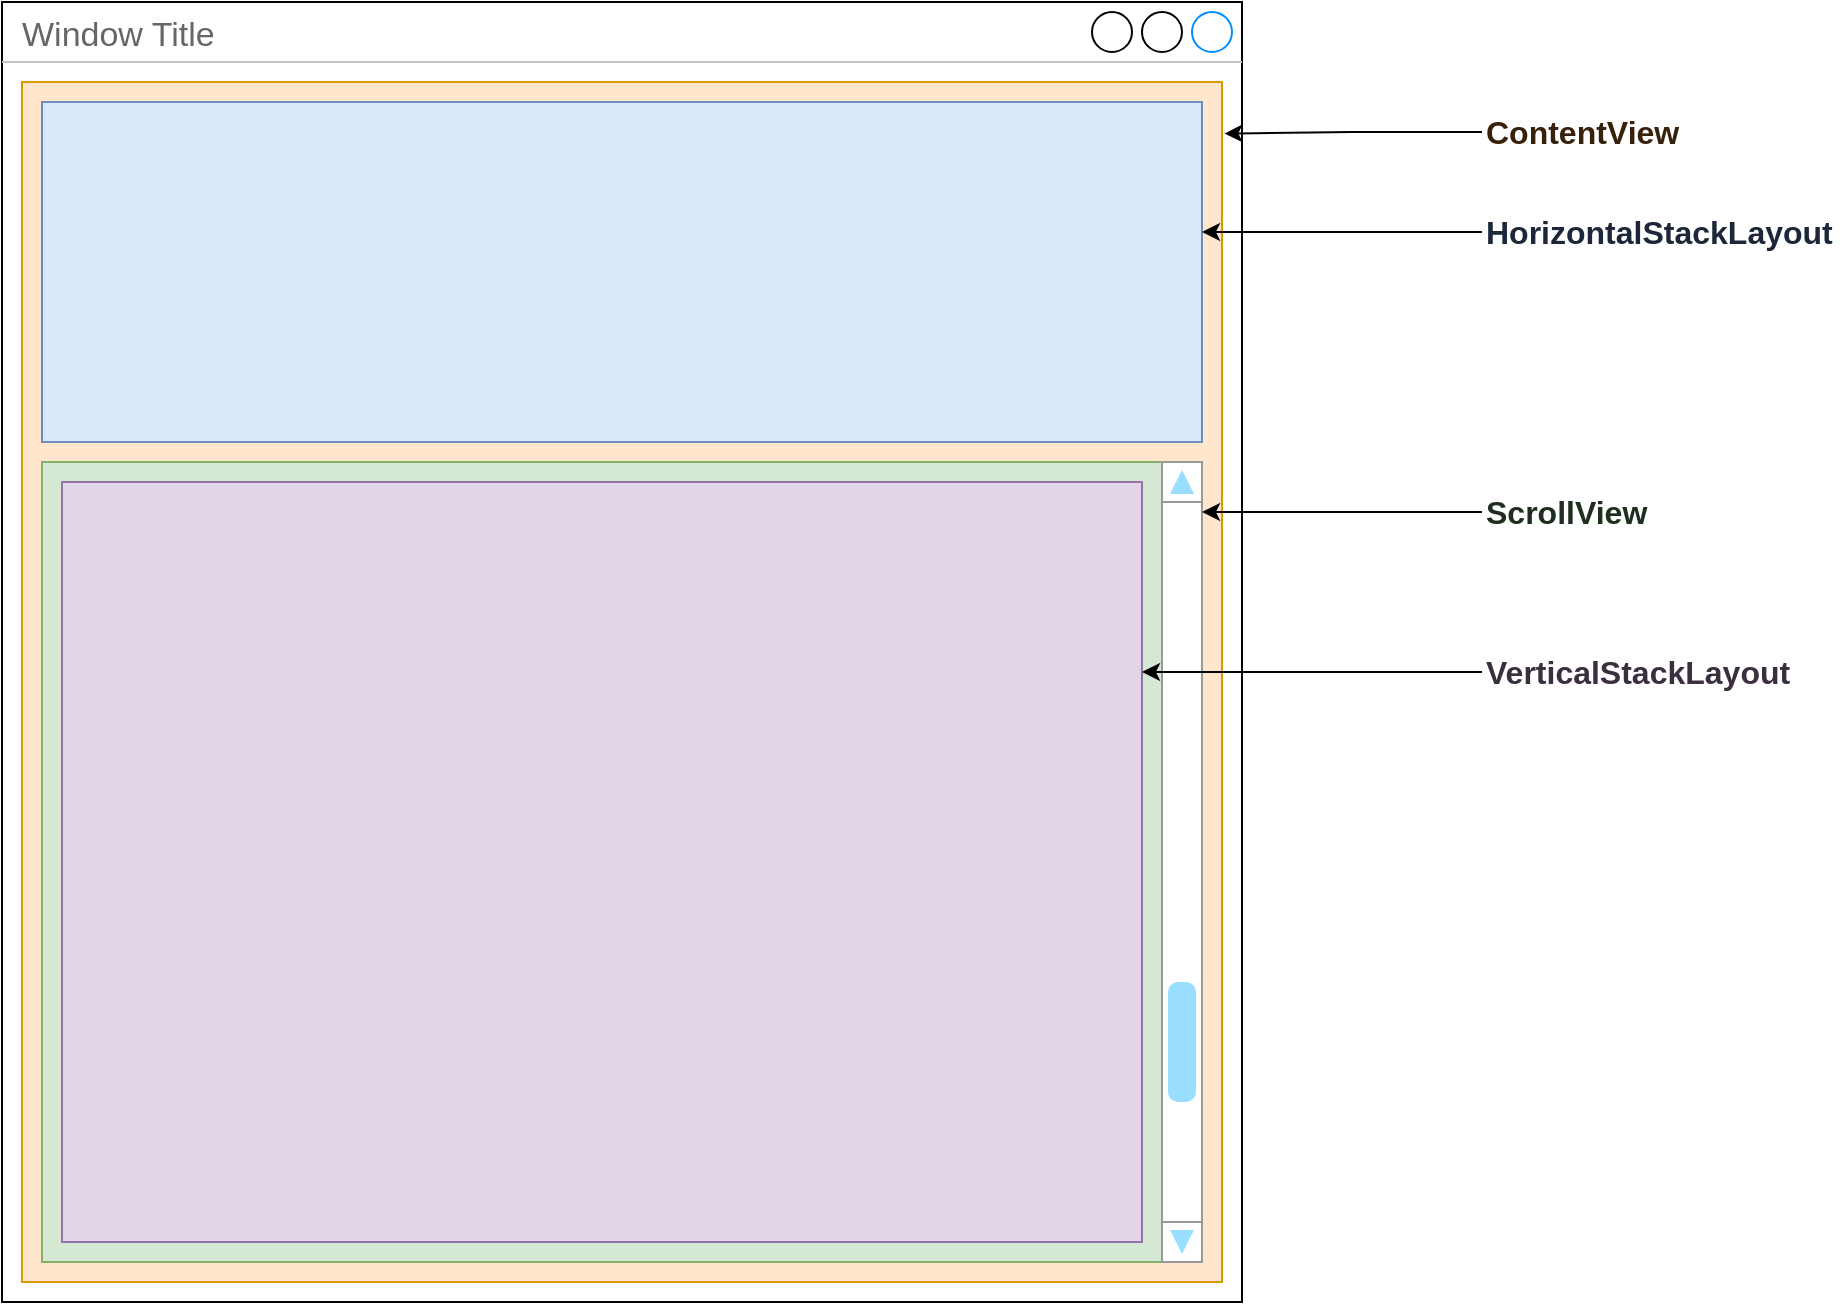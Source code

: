 <mxfile version="22.0.6" type="github">
  <diagram name="Page-1" id="03018318-947c-dd8e-b7a3-06fadd420f32">
    <mxGraphModel dx="1399" dy="730" grid="1" gridSize="10" guides="1" tooltips="1" connect="1" arrows="1" fold="1" page="1" pageScale="1" pageWidth="1100" pageHeight="850" background="none" math="0" shadow="0">
      <root>
        <mxCell id="0" />
        <mxCell id="1" parent="0" />
        <mxCell id="mACh9X3qU8Q6sLjc18Z--1" value="Window Title" style="strokeWidth=1;shadow=0;dashed=0;align=center;html=1;shape=mxgraph.mockup.containers.window;align=left;verticalAlign=top;spacingLeft=8;strokeColor2=#008cff;strokeColor3=#c4c4c4;fontColor=#666666;mainText=;fontSize=17;labelBackgroundColor=none;whiteSpace=wrap;" vertex="1" parent="1">
          <mxGeometry x="50" y="40" width="620" height="650" as="geometry" />
        </mxCell>
        <mxCell id="mACh9X3qU8Q6sLjc18Z--2" value="" style="rounded=0;whiteSpace=wrap;html=1;fillColor=#ffe6cc;strokeColor=#d79b00;" vertex="1" parent="1">
          <mxGeometry x="60" y="80" width="600" height="600" as="geometry" />
        </mxCell>
        <mxCell id="mACh9X3qU8Q6sLjc18Z--4" value="" style="rounded=0;whiteSpace=wrap;html=1;fillColor=#dae8fc;strokeColor=#6c8ebf;" vertex="1" parent="1">
          <mxGeometry x="70" y="90" width="580" height="170" as="geometry" />
        </mxCell>
        <mxCell id="mACh9X3qU8Q6sLjc18Z--6" value="" style="rounded=0;whiteSpace=wrap;html=1;fillColor=#d5e8d4;strokeColor=#82b366;" vertex="1" parent="1">
          <mxGeometry x="70" y="270" width="580" height="400" as="geometry" />
        </mxCell>
        <mxCell id="mACh9X3qU8Q6sLjc18Z--5" value="" style="verticalLabelPosition=bottom;shadow=0;dashed=0;align=center;html=1;verticalAlign=top;strokeWidth=1;shape=mxgraph.mockup.navigation.scrollBar;strokeColor=#999999;barPos=20;fillColor2=#99ddff;strokeColor2=none;direction=north;" vertex="1" parent="1">
          <mxGeometry x="630" y="270" width="20" height="400" as="geometry" />
        </mxCell>
        <mxCell id="mACh9X3qU8Q6sLjc18Z--7" value="ContentView" style="text;strokeColor=none;align=left;fillColor=none;html=1;verticalAlign=middle;whiteSpace=wrap;rounded=0;fontSize=16;fontColor=#37210b;fontStyle=1" vertex="1" parent="1">
          <mxGeometry x="790" y="90" width="60" height="30" as="geometry" />
        </mxCell>
        <mxCell id="mACh9X3qU8Q6sLjc18Z--9" value="ScrollView" style="text;strokeColor=none;align=left;fillColor=none;html=1;verticalAlign=middle;whiteSpace=wrap;rounded=0;fontSize=16;fontColor=#1f2f1e;fontStyle=1" vertex="1" parent="1">
          <mxGeometry x="790" y="280" width="180" height="30" as="geometry" />
        </mxCell>
        <mxCell id="mACh9X3qU8Q6sLjc18Z--10" value="HorizontalStackLayout" style="text;strokeColor=none;align=left;fillColor=none;html=1;verticalAlign=middle;whiteSpace=wrap;rounded=0;fontSize=16;fontColor=#1c2839;fontStyle=1" vertex="1" parent="1">
          <mxGeometry x="790" y="140" width="180" height="30" as="geometry" />
        </mxCell>
        <mxCell id="mACh9X3qU8Q6sLjc18Z--11" style="edgeStyle=orthogonalEdgeStyle;rounded=0;orthogonalLoop=1;jettySize=auto;html=1;entryX=1.002;entryY=0.043;entryDx=0;entryDy=0;entryPerimeter=0;" edge="1" parent="1" source="mACh9X3qU8Q6sLjc18Z--7" target="mACh9X3qU8Q6sLjc18Z--2">
          <mxGeometry relative="1" as="geometry" />
        </mxCell>
        <mxCell id="mACh9X3qU8Q6sLjc18Z--12" style="edgeStyle=orthogonalEdgeStyle;rounded=0;orthogonalLoop=1;jettySize=auto;html=1;entryX=1;entryY=0.382;entryDx=0;entryDy=0;entryPerimeter=0;" edge="1" parent="1" source="mACh9X3qU8Q6sLjc18Z--10" target="mACh9X3qU8Q6sLjc18Z--4">
          <mxGeometry relative="1" as="geometry" />
        </mxCell>
        <mxCell id="mACh9X3qU8Q6sLjc18Z--13" style="edgeStyle=orthogonalEdgeStyle;rounded=0;orthogonalLoop=1;jettySize=auto;html=1;" edge="1" parent="1" source="mACh9X3qU8Q6sLjc18Z--9">
          <mxGeometry relative="1" as="geometry">
            <mxPoint x="650" y="295" as="targetPoint" />
          </mxGeometry>
        </mxCell>
        <mxCell id="mACh9X3qU8Q6sLjc18Z--14" value="" style="rounded=0;whiteSpace=wrap;html=1;fillColor=#e1d5e7;strokeColor=#9673a6;fontColor=#3a2f3f;" vertex="1" parent="1">
          <mxGeometry x="80" y="280" width="540" height="380" as="geometry" />
        </mxCell>
        <mxCell id="mACh9X3qU8Q6sLjc18Z--16" style="edgeStyle=orthogonalEdgeStyle;rounded=0;orthogonalLoop=1;jettySize=auto;html=1;entryX=1;entryY=0.25;entryDx=0;entryDy=0;" edge="1" parent="1" source="mACh9X3qU8Q6sLjc18Z--15" target="mACh9X3qU8Q6sLjc18Z--14">
          <mxGeometry relative="1" as="geometry" />
        </mxCell>
        <mxCell id="mACh9X3qU8Q6sLjc18Z--15" value="VerticalStackLayout" style="text;strokeColor=none;align=left;fillColor=none;html=1;verticalAlign=middle;whiteSpace=wrap;rounded=0;fontSize=16;fontColor=#3a2f3f;fontStyle=1" vertex="1" parent="1">
          <mxGeometry x="790" y="360" width="180" height="30" as="geometry" />
        </mxCell>
      </root>
    </mxGraphModel>
  </diagram>
</mxfile>

